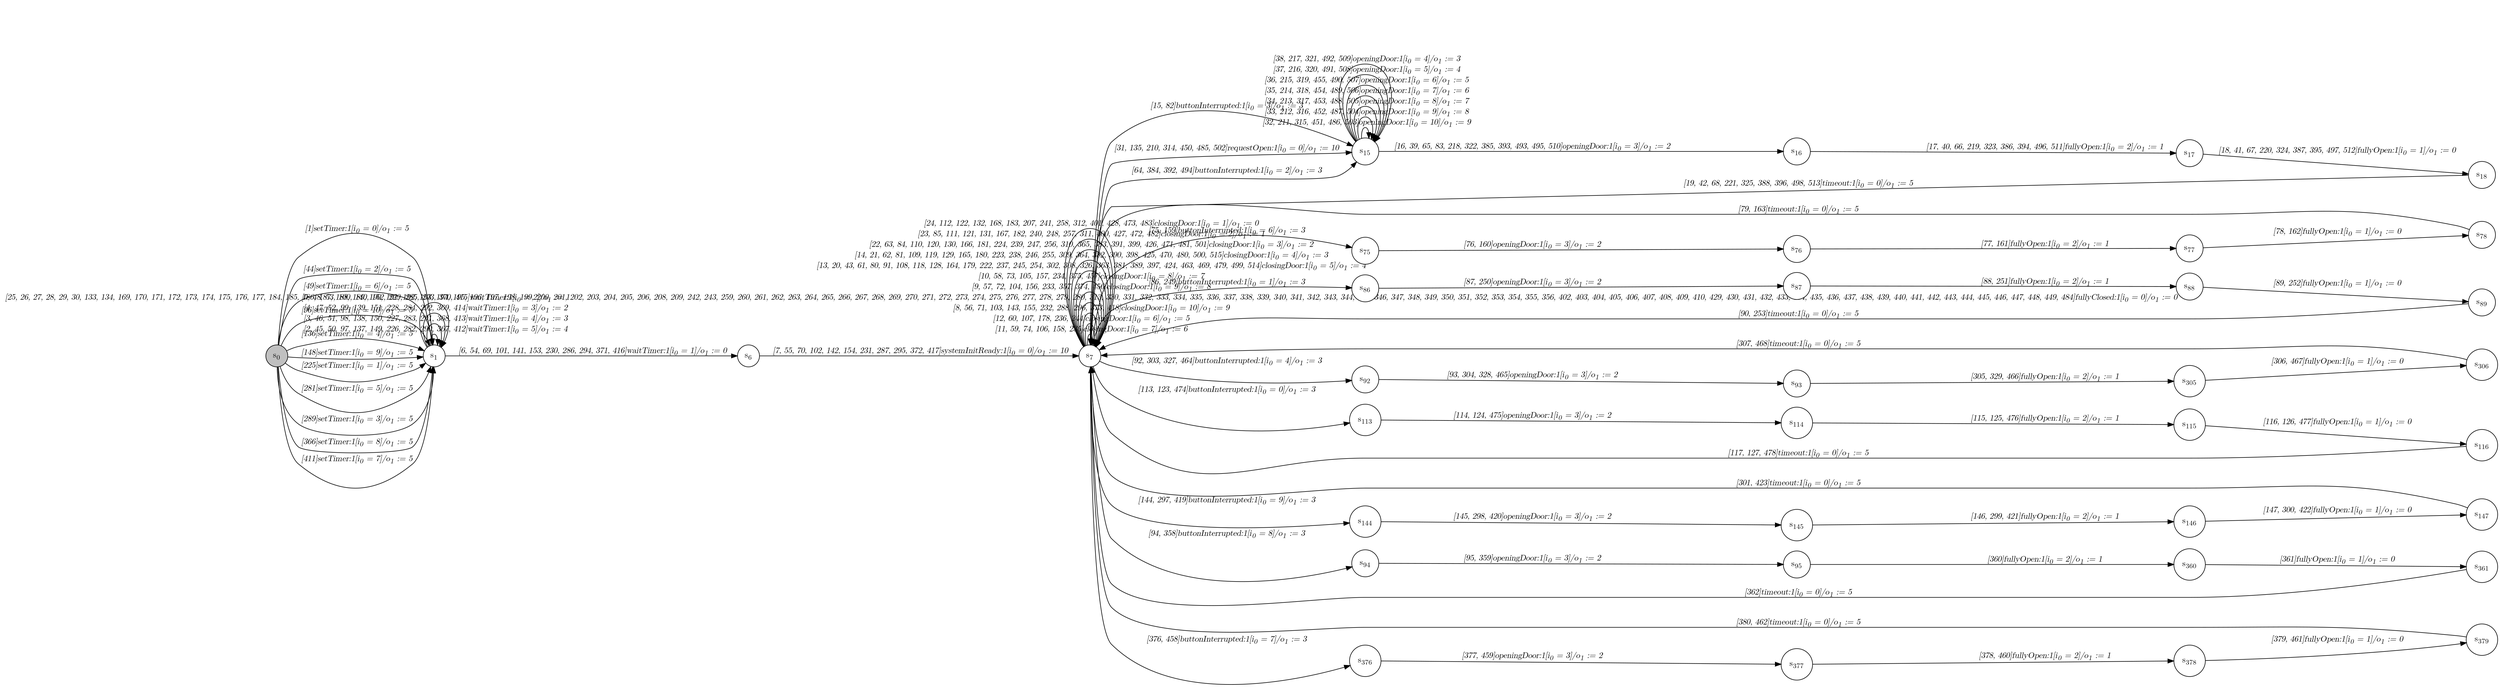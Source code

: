digraph EFSM{
  graph [rankdir="LR", fontname="Latin Modern Math"];
  node [color="black", fillcolor="white", shape="circle", style="filled", fontname="Latin Modern Math"];
  edge [fontname="Latin Modern Math"];

  s0[fillcolor="gray", label=<s<sub>0</sub>>];
  s1[label=<s<sub>1</sub>>];
  s6[label=<s<sub>6</sub>>];
  s7[label=<s<sub>7</sub>>];
  s15[label=<s<sub>15</sub>>];
  s16[label=<s<sub>16</sub>>];
  s17[label=<s<sub>17</sub>>];
  s18[label=<s<sub>18</sub>>];
  s75[label=<s<sub>75</sub>>];
  s76[label=<s<sub>76</sub>>];
  s77[label=<s<sub>77</sub>>];
  s78[label=<s<sub>78</sub>>];
  s86[label=<s<sub>86</sub>>];
  s87[label=<s<sub>87</sub>>];
  s88[label=<s<sub>88</sub>>];
  s89[label=<s<sub>89</sub>>];
  s92[label=<s<sub>92</sub>>];
  s93[label=<s<sub>93</sub>>];
  s94[label=<s<sub>94</sub>>];
  s95[label=<s<sub>95</sub>>];
  s113[label=<s<sub>113</sub>>];
  s114[label=<s<sub>114</sub>>];
  s115[label=<s<sub>115</sub>>];
  s116[label=<s<sub>116</sub>>];
  s144[label=<s<sub>144</sub>>];
  s145[label=<s<sub>145</sub>>];
  s146[label=<s<sub>146</sub>>];
  s147[label=<s<sub>147</sub>>];
  s305[label=<s<sub>305</sub>>];
  s306[label=<s<sub>306</sub>>];
  s360[label=<s<sub>360</sub>>];
  s361[label=<s<sub>361</sub>>];
  s376[label=<s<sub>376</sub>>];
  s377[label=<s<sub>377</sub>>];
  s378[label=<s<sub>378</sub>>];
  s379[label=<s<sub>379</sub>>];

  s0->s1[label=<<i> [1]setTimer:1&#91;i<sub>0</sub> = 0&#93;/o<sub>1</sub> := 5</i>>];
  s7->s15[label=<<i> [15, 82]buttonInterrupted:1&#91;i<sub>0</sub> = 3&#93;/o<sub>1</sub> := 3</i>>];
  s0->s1[label=<<i> [44]setTimer:1&#91;i<sub>0</sub> = 2&#93;/o<sub>1</sub> := 5</i>>];
  s0->s1[label=<<i> [49]setTimer:1&#91;i<sub>0</sub> = 6&#93;/o<sub>1</sub> := 5</i>>];
  s7->s75[label=<<i> [75, 159]buttonInterrupted:1&#91;i<sub>0</sub> = 6&#93;/o<sub>1</sub> := 3</i>>];
  s75->s76[label=<<i> [76, 160]openingDoor:1&#91;i<sub>0</sub> = 3&#93;/o<sub>1</sub> := 2</i>>];
  s76->s77[label=<<i> [77, 161]fullyOpen:1&#91;i<sub>0</sub> = 2&#93;/o<sub>1</sub> := 1</i>>];
  s77->s78[label=<<i> [78, 162]fullyOpen:1&#91;i<sub>0</sub> = 1&#93;/o<sub>1</sub> := 0</i>>];
  s78->s7[label=<<i> [79, 163]timeout:1&#91;i<sub>0</sub> = 0&#93;/o<sub>1</sub> := 5</i>>];
  s7->s86[label=<<i> [86, 249]buttonInterrupted:1&#91;i<sub>0</sub> = 1&#93;/o<sub>1</sub> := 3</i>>];
  s86->s87[label=<<i> [87, 250]openingDoor:1&#91;i<sub>0</sub> = 3&#93;/o<sub>1</sub> := 2</i>>];
  s87->s88[label=<<i> [88, 251]fullyOpen:1&#91;i<sub>0</sub> = 2&#93;/o<sub>1</sub> := 1</i>>];
  s88->s89[label=<<i> [89, 252]fullyOpen:1&#91;i<sub>0</sub> = 1&#93;/o<sub>1</sub> := 0</i>>];
  s89->s7[label=<<i> [90, 253]timeout:1&#91;i<sub>0</sub> = 0&#93;/o<sub>1</sub> := 5</i>>];
  s7->s94[label=<<i> [94, 358]buttonInterrupted:1&#91;i<sub>0</sub> = 8&#93;/o<sub>1</sub> := 3</i>>];
  s94->s95[label=<<i> [95, 359]openingDoor:1&#91;i<sub>0</sub> = 3&#93;/o<sub>1</sub> := 2</i>>];
  s0->s1[label=<<i> [96]setTimer:1&#91;i<sub>0</sub> = 10&#93;/o<sub>1</sub> := 5</i>>];
  s7->s113[label=<<i> [113, 123, 474]buttonInterrupted:1&#91;i<sub>0</sub> = 0&#93;/o<sub>1</sub> := 3</i>>];
  s113->s114[label=<<i> [114, 124, 475]openingDoor:1&#91;i<sub>0</sub> = 3&#93;/o<sub>1</sub> := 2</i>>];
  s114->s115[label=<<i> [115, 125, 476]fullyOpen:1&#91;i<sub>0</sub> = 2&#93;/o<sub>1</sub> := 1</i>>];
  s115->s116[label=<<i> [116, 126, 477]fullyOpen:1&#91;i<sub>0</sub> = 1&#93;/o<sub>1</sub> := 0</i>>];
  s116->s7[label=<<i> [117, 127, 478]timeout:1&#91;i<sub>0</sub> = 0&#93;/o<sub>1</sub> := 5</i>>];
  s0->s1[label=<<i> [136]setTimer:1&#91;i<sub>0</sub> = 4&#93;/o<sub>1</sub> := 5</i>>];
  s0->s1[label=<<i> [148]setTimer:1&#91;i<sub>0</sub> = 9&#93;/o<sub>1</sub> := 5</i>>];
  s7->s7[label=<<i> [11, 59, 74, 106, 158, 235]closingDoor:1&#91;i<sub>0</sub> = 7&#93;/o<sub>1</sub> := 6</i>>];
  s0->s1[label=<<i> [225]setTimer:1&#91;i<sub>0</sub> = 1&#93;/o<sub>1</sub> := 5</i>>];
  s7->s7[label=<<i> [12, 60, 107, 178, 236, 244]closingDoor:1&#91;i<sub>0</sub> = 6&#93;/o<sub>1</sub> := 5</i>>];
  s0->s1[label=<<i> [281]setTimer:1&#91;i<sub>0</sub> = 5&#93;/o<sub>1</sub> := 5</i>>];
  s0->s1[label=<<i> [289]setTimer:1&#91;i<sub>0</sub> = 3&#93;/o<sub>1</sub> := 5</i>>];
  s7->s144[label=<<i> [144, 297, 419]buttonInterrupted:1&#91;i<sub>0</sub> = 9&#93;/o<sub>1</sub> := 3</i>>];
  s144->s145[label=<<i> [145, 298, 420]openingDoor:1&#91;i<sub>0</sub> = 3&#93;/o<sub>1</sub> := 2</i>>];
  s145->s146[label=<<i> [146, 299, 421]fullyOpen:1&#91;i<sub>0</sub> = 2&#93;/o<sub>1</sub> := 1</i>>];
  s146->s147[label=<<i> [147, 300, 422]fullyOpen:1&#91;i<sub>0</sub> = 1&#93;/o<sub>1</sub> := 0</i>>];
  s147->s7[label=<<i> [301, 423]timeout:1&#91;i<sub>0</sub> = 0&#93;/o<sub>1</sub> := 5</i>>];
  s305->s306[label=<<i> [306, 467]fullyOpen:1&#91;i<sub>0</sub> = 1&#93;/o<sub>1</sub> := 0</i>>];
  s306->s7[label=<<i> [307, 468]timeout:1&#91;i<sub>0</sub> = 0&#93;/o<sub>1</sub> := 5</i>>];
  s7->s15[label=<<i> [31, 135, 210, 314, 450, 485, 502]requestOpen:1&#91;i<sub>0</sub> = 0&#93;/o<sub>1</sub> := 10</i>>];
  s15->s15[label=<<i> [32, 211, 315, 451, 486, 503]openingDoor:1&#91;i<sub>0</sub> = 10&#93;/o<sub>1</sub> := 9</i>>];
  s15->s15[label=<<i> [33, 212, 316, 452, 487, 504]openingDoor:1&#91;i<sub>0</sub> = 9&#93;/o<sub>1</sub> := 8</i>>];
  s15->s15[label=<<i> [34, 213, 317, 453, 488, 505]openingDoor:1&#91;i<sub>0</sub> = 8&#93;/o<sub>1</sub> := 7</i>>];
  s15->s15[label=<<i> [35, 214, 318, 454, 489, 506]openingDoor:1&#91;i<sub>0</sub> = 7&#93;/o<sub>1</sub> := 6</i>>];
  s15->s15[label=<<i> [36, 215, 319, 455, 490, 507]openingDoor:1&#91;i<sub>0</sub> = 6&#93;/o<sub>1</sub> := 5</i>>];
  s15->s15[label=<<i> [37, 216, 320, 491, 508]openingDoor:1&#91;i<sub>0</sub> = 5&#93;/o<sub>1</sub> := 4</i>>];
  s15->s15[label=<<i> [38, 217, 321, 492, 509]openingDoor:1&#91;i<sub>0</sub> = 4&#93;/o<sub>1</sub> := 3</i>>];
  s16->s17[label=<<i> [17, 40, 66, 219, 323, 386, 394, 496, 511]fullyOpen:1&#91;i<sub>0</sub> = 2&#93;/o<sub>1</sub> := 1</i>>];
  s17->s18[label=<<i> [18, 41, 67, 220, 324, 387, 395, 497, 512]fullyOpen:1&#91;i<sub>0</sub> = 1&#93;/o<sub>1</sub> := 0</i>>];
  s18->s7[label=<<i> [19, 42, 68, 221, 325, 388, 396, 498, 513]timeout:1&#91;i<sub>0</sub> = 0&#93;/o<sub>1</sub> := 5</i>>];
  s7->s92[label=<<i> [92, 303, 327, 464]buttonInterrupted:1&#91;i<sub>0</sub> = 4&#93;/o<sub>1</sub> := 3</i>>];
  s92->s93[label=<<i> [93, 304, 328, 465]openingDoor:1&#91;i<sub>0</sub> = 3&#93;/o<sub>1</sub> := 2</i>>];
  s93->s305[label=<<i> [305, 329, 466]fullyOpen:1&#91;i<sub>0</sub> = 2&#93;/o<sub>1</sub> := 1</i>>];
  s95->s360[label=<<i> [360]fullyOpen:1&#91;i<sub>0</sub> = 2&#93;/o<sub>1</sub> := 1</i>>];
  s360->s361[label=<<i> [361]fullyOpen:1&#91;i<sub>0</sub> = 1&#93;/o<sub>1</sub> := 0</i>>];
  s361->s7[label=<<i> [362]timeout:1&#91;i<sub>0</sub> = 0&#93;/o<sub>1</sub> := 5</i>>];
  s0->s1[label=<<i> [366]setTimer:1&#91;i<sub>0</sub> = 8&#93;/o<sub>1</sub> := 5</i>>];
  s1->s1[label=<<i> [2, 45, 50, 97, 137, 149, 226, 282, 290, 367, 412]waitTimer:1&#91;i<sub>0</sub> = 5&#93;/o<sub>1</sub> := 4</i>>];
  s1->s1[label=<<i> [3, 46, 51, 98, 138, 150, 227, 283, 291, 368, 413]waitTimer:1&#91;i<sub>0</sub> = 4&#93;/o<sub>1</sub> := 3</i>>];
  s1->s1[label=<<i> [4, 47, 52, 99, 139, 151, 228, 284, 292, 369, 414]waitTimer:1&#91;i<sub>0</sub> = 3&#93;/o<sub>1</sub> := 2</i>>];
  s1->s1[label=<<i> [5, 48, 53, 100, 140, 152, 229, 285, 293, 370, 415]waitTimer:1&#91;i<sub>0</sub> = 2&#93;/o<sub>1</sub> := 1</i>>];
  s1->s6[label=<<i> [6, 54, 69, 101, 141, 153, 230, 286, 294, 371, 416]waitTimer:1&#91;i<sub>0</sub> = 1&#93;/o<sub>1</sub> := 0</i>>];
  s6->s7[label=<<i> [7, 55, 70, 102, 142, 154, 231, 287, 295, 372, 417]systemInitReady:1&#91;i<sub>0</sub> = 0&#93;/o<sub>1</sub> := 10</i>>];
  s7->s7[label=<<i> [8, 56, 71, 103, 143, 155, 232, 288, 296, 373, 418]closingDoor:1&#91;i<sub>0</sub> = 10&#93;/o<sub>1</sub> := 9</i>>];
  s7->s376[label=<<i> [376, 458]buttonInterrupted:1&#91;i<sub>0</sub> = 7&#93;/o<sub>1</sub> := 3</i>>];
  s376->s377[label=<<i> [377, 459]openingDoor:1&#91;i<sub>0</sub> = 3&#93;/o<sub>1</sub> := 2</i>>];
  s377->s378[label=<<i> [378, 460]fullyOpen:1&#91;i<sub>0</sub> = 2&#93;/o<sub>1</sub> := 1</i>>];
  s378->s379[label=<<i> [379, 461]fullyOpen:1&#91;i<sub>0</sub> = 1&#93;/o<sub>1</sub> := 0</i>>];
  s379->s7[label=<<i> [380, 462]timeout:1&#91;i<sub>0</sub> = 0&#93;/o<sub>1</sub> := 5</i>>];
  s7->s15[label=<<i> [64, 384, 392, 494]buttonInterrupted:1&#91;i<sub>0</sub> = 2&#93;/o<sub>1</sub> := 3</i>>];
  s7->s7[label=<<i> [25, 26, 27, 28, 29, 30, 133, 134, 169, 170, 171, 172, 173, 174, 175, 176, 177, 184, 185, 186, 187, 188, 189, 190, 191, 192, 193, 194, 195, 196, 197, 198, 199, 200, 201, 202, 203, 204, 205, 206, 208, 209, 242, 243, 259, 260, 261, 262, 263, 264, 265, 266, 267, 268, 269, 270, 271, 272, 273, 274, 275, 276, 277, 278, 279, 280, 313, 330, 331, 332, 333, 334, 335, 336, 337, 338, 339, 340, 341, 342, 343, 344, 345, 346, 347, 348, 349, 350, 351, 352, 353, 354, 355, 356, 402, 403, 404, 405, 406, 407, 408, 409, 410, 429, 430, 431, 432, 433, 434, 435, 436, 437, 438, 439, 440, 441, 442, 443, 444, 445, 446, 447, 448, 449, 484]fullyClosed:1&#91;i<sub>0</sub> = 0&#93;/o<sub>1</sub> := 0</i>>];
  s0->s1[label=<<i> [411]setTimer:1&#91;i<sub>0</sub> = 7&#93;/o<sub>1</sub> := 5</i>>];
  s7->s7[label=<<i> [9, 57, 72, 104, 156, 233, 357, 374, 456]closingDoor:1&#91;i<sub>0</sub> = 9&#93;/o<sub>1</sub> := 8</i>>];
  s7->s7[label=<<i> [10, 58, 73, 105, 157, 234, 375, 457]closingDoor:1&#91;i<sub>0</sub> = 8&#93;/o<sub>1</sub> := 7</i>>];
  s7->s7[label=<<i> [13, 20, 43, 61, 80, 91, 108, 118, 128, 164, 179, 222, 237, 245, 254, 302, 308, 326, 363, 381, 389, 397, 424, 463, 469, 479, 499, 514]closingDoor:1&#91;i<sub>0</sub> = 5&#93;/o<sub>1</sub> := 4</i>>];
  s7->s7[label=<<i> [14, 21, 62, 81, 109, 119, 129, 165, 180, 223, 238, 246, 255, 309, 364, 382, 390, 398, 425, 470, 480, 500, 515]closingDoor:1&#91;i<sub>0</sub> = 4&#93;/o<sub>1</sub> := 3</i>>];
  s7->s7[label=<<i> [22, 63, 84, 110, 120, 130, 166, 181, 224, 239, 247, 256, 310, 365, 383, 391, 399, 426, 471, 481, 501]closingDoor:1&#91;i<sub>0</sub> = 3&#93;/o<sub>1</sub> := 2</i>>];
  s7->s7[label=<<i> [23, 85, 111, 121, 131, 167, 182, 240, 248, 257, 311, 400, 427, 472, 482]closingDoor:1&#91;i<sub>0</sub> = 2&#93;/o<sub>1</sub> := 1</i>>];
  s7->s7[label=<<i> [24, 112, 122, 132, 168, 183, 207, 241, 258, 312, 401, 428, 473, 483]closingDoor:1&#91;i<sub>0</sub> = 1&#93;/o<sub>1</sub> := 0</i>>];
  s15->s16[label=<<i> [16, 39, 65, 83, 218, 322, 385, 393, 493, 495, 510]openingDoor:1&#91;i<sub>0</sub> = 3&#93;/o<sub>1</sub> := 2</i>>];
}